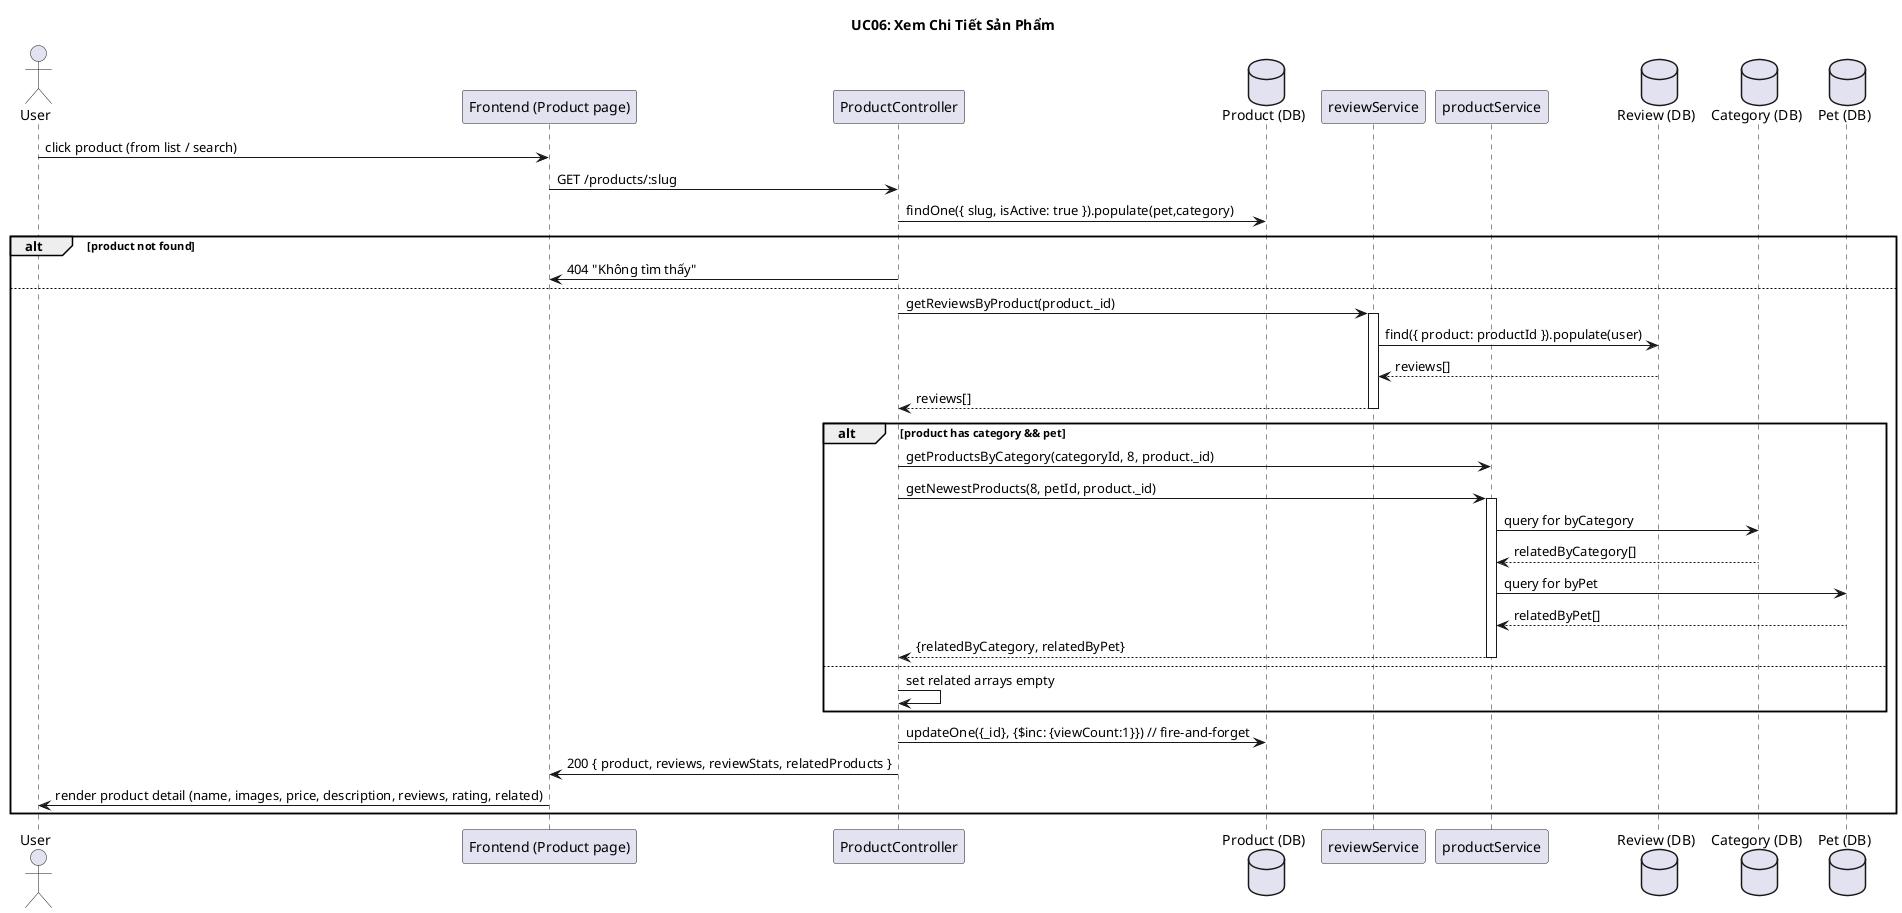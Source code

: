 @startuml UC06_ProductDetail_Main

title UC06: Xem Chi Tiết Sản Phẩm

actor User
participant Frontend as "Frontend (Product page)"
participant ProductController as "ProductController"
database ProductDB as "Product (DB)"
participant ReviewService as "reviewService"
participant ProductService as "productService"
database ReviewDB as "Review (DB)"
database CategoryDB as "Category (DB)"
database PetDB as "Pet (DB)"


User -> Frontend: click product (from list / search)
Frontend -> ProductController: GET /products/:slug
ProductController -> ProductDB: findOne({ slug, isActive: true }).populate(pet,category)
alt product not found
  ProductController -> Frontend: 404 "Không tìm thấy"
else
  ProductController -> ReviewService: getReviewsByProduct(product._id)
  activate ReviewService
  ReviewService -> ReviewDB: find({ product: productId }).populate(user)
  ReviewDB --> ReviewService: reviews[]
  ReviewService --> ProductController: reviews[]
  deactivate ReviewService

  alt product has category && pet
    ProductController -> ProductService: getProductsByCategory(categoryId, 8, product._id)
    ProductController -> ProductService: getNewestProducts(8, petId, product._id)
    activate ProductService
    ProductService -> CategoryDB: query for byCategory
    CategoryDB --> ProductService: relatedByCategory[]
    ProductService -> PetDB: query for byPet
    PetDB --> ProductService: relatedByPet[]
    ProductService --> ProductController: {relatedByCategory, relatedByPet}
    deactivate ProductService
  else
    ProductController -> ProductController: set related arrays empty
  end

  ProductController -> ProductDB: updateOne({_id}, {$inc: {viewCount:1}}) // fire-and-forget
  ProductController -> Frontend: 200 { product, reviews, reviewStats, relatedProducts }
  Frontend -> User: render product detail (name, images, price, description, reviews, rating, related)
end
@enduml
